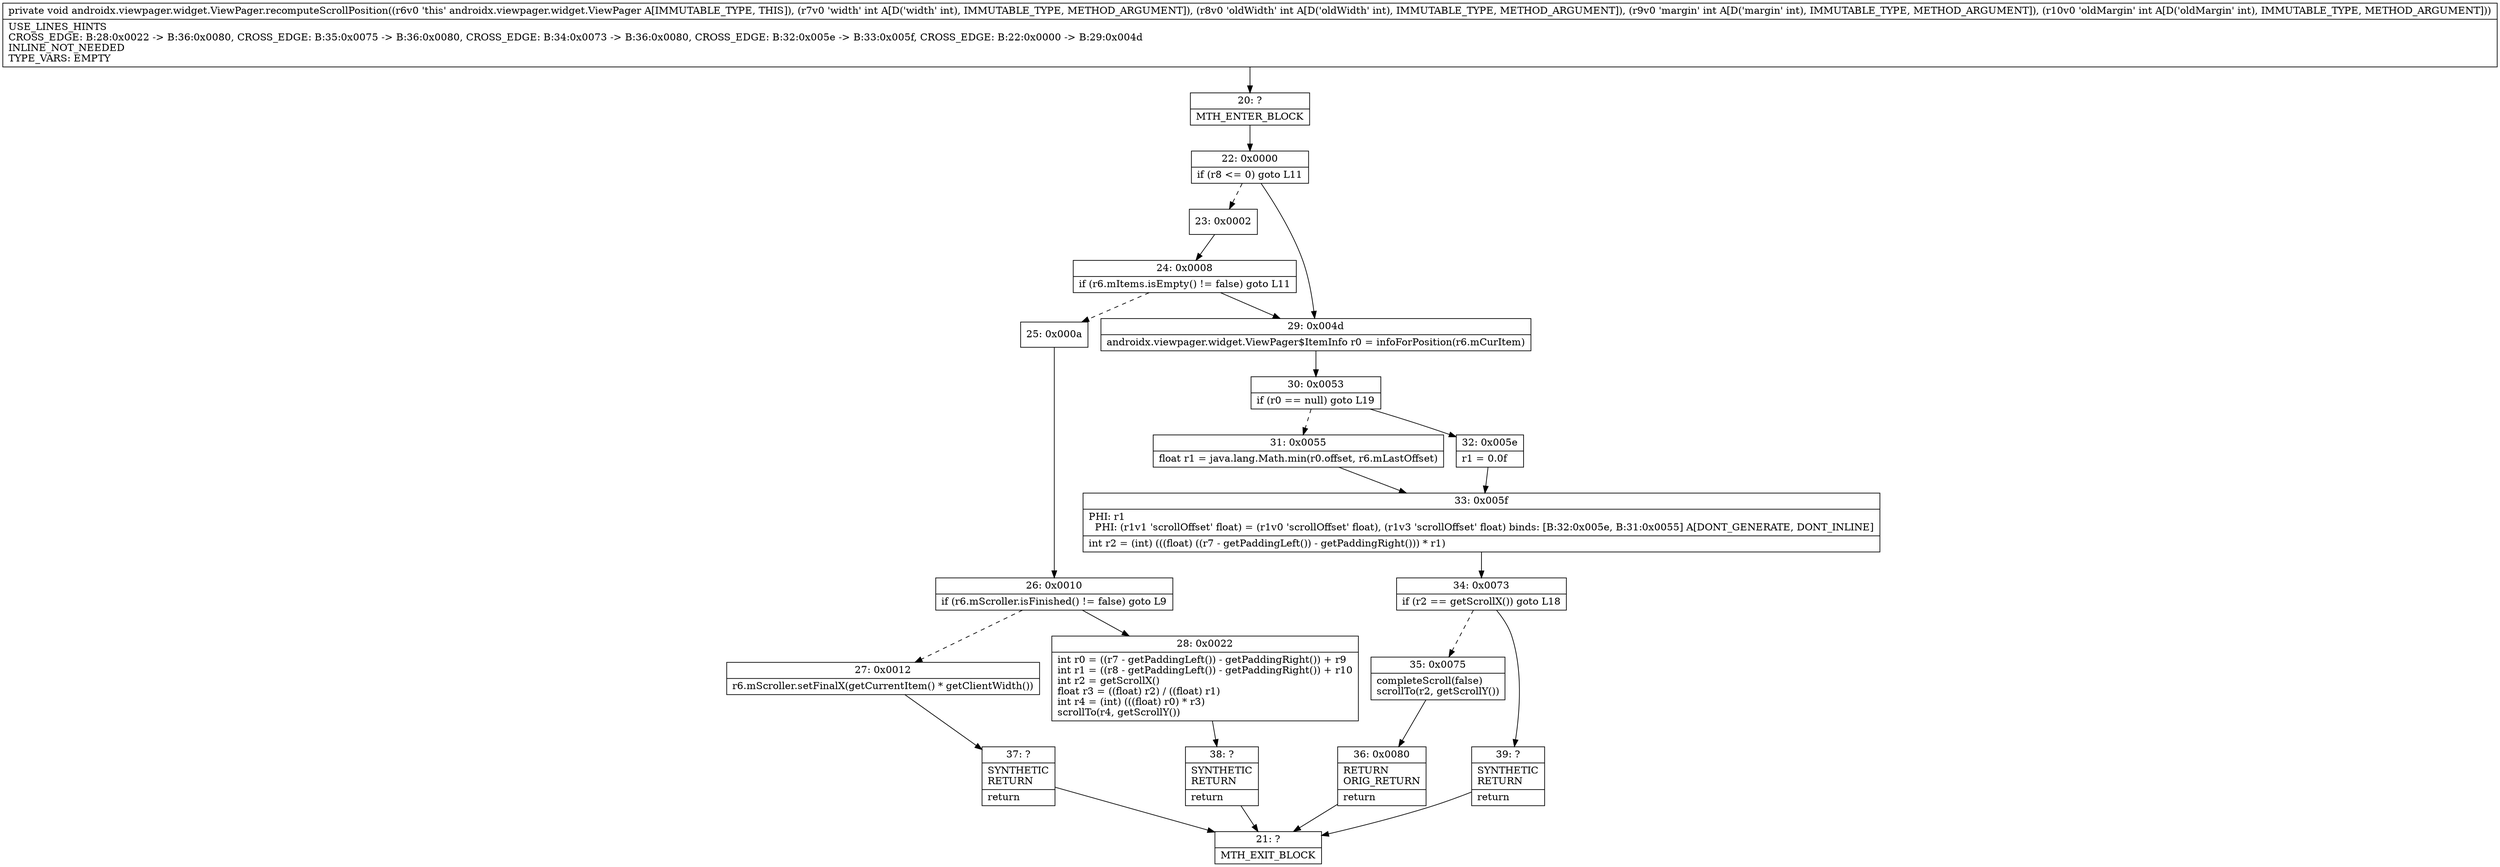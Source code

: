 digraph "CFG forandroidx.viewpager.widget.ViewPager.recomputeScrollPosition(IIII)V" {
Node_20 [shape=record,label="{20\:\ ?|MTH_ENTER_BLOCK\l}"];
Node_22 [shape=record,label="{22\:\ 0x0000|if (r8 \<= 0) goto L11\l}"];
Node_23 [shape=record,label="{23\:\ 0x0002}"];
Node_24 [shape=record,label="{24\:\ 0x0008|if (r6.mItems.isEmpty() != false) goto L11\l}"];
Node_25 [shape=record,label="{25\:\ 0x000a}"];
Node_26 [shape=record,label="{26\:\ 0x0010|if (r6.mScroller.isFinished() != false) goto L9\l}"];
Node_27 [shape=record,label="{27\:\ 0x0012|r6.mScroller.setFinalX(getCurrentItem() * getClientWidth())\l}"];
Node_37 [shape=record,label="{37\:\ ?|SYNTHETIC\lRETURN\l|return\l}"];
Node_21 [shape=record,label="{21\:\ ?|MTH_EXIT_BLOCK\l}"];
Node_28 [shape=record,label="{28\:\ 0x0022|int r0 = ((r7 \- getPaddingLeft()) \- getPaddingRight()) + r9\lint r1 = ((r8 \- getPaddingLeft()) \- getPaddingRight()) + r10\lint r2 = getScrollX()\lfloat r3 = ((float) r2) \/ ((float) r1)\lint r4 = (int) (((float) r0) * r3)\lscrollTo(r4, getScrollY())\l}"];
Node_38 [shape=record,label="{38\:\ ?|SYNTHETIC\lRETURN\l|return\l}"];
Node_29 [shape=record,label="{29\:\ 0x004d|androidx.viewpager.widget.ViewPager$ItemInfo r0 = infoForPosition(r6.mCurItem)\l}"];
Node_30 [shape=record,label="{30\:\ 0x0053|if (r0 == null) goto L19\l}"];
Node_31 [shape=record,label="{31\:\ 0x0055|float r1 = java.lang.Math.min(r0.offset, r6.mLastOffset)\l}"];
Node_33 [shape=record,label="{33\:\ 0x005f|PHI: r1 \l  PHI: (r1v1 'scrollOffset' float) = (r1v0 'scrollOffset' float), (r1v3 'scrollOffset' float) binds: [B:32:0x005e, B:31:0x0055] A[DONT_GENERATE, DONT_INLINE]\l|int r2 = (int) (((float) ((r7 \- getPaddingLeft()) \- getPaddingRight())) * r1)\l}"];
Node_34 [shape=record,label="{34\:\ 0x0073|if (r2 == getScrollX()) goto L18\l}"];
Node_35 [shape=record,label="{35\:\ 0x0075|completeScroll(false)\lscrollTo(r2, getScrollY())\l}"];
Node_36 [shape=record,label="{36\:\ 0x0080|RETURN\lORIG_RETURN\l|return\l}"];
Node_39 [shape=record,label="{39\:\ ?|SYNTHETIC\lRETURN\l|return\l}"];
Node_32 [shape=record,label="{32\:\ 0x005e|r1 = 0.0f\l}"];
MethodNode[shape=record,label="{private void androidx.viewpager.widget.ViewPager.recomputeScrollPosition((r6v0 'this' androidx.viewpager.widget.ViewPager A[IMMUTABLE_TYPE, THIS]), (r7v0 'width' int A[D('width' int), IMMUTABLE_TYPE, METHOD_ARGUMENT]), (r8v0 'oldWidth' int A[D('oldWidth' int), IMMUTABLE_TYPE, METHOD_ARGUMENT]), (r9v0 'margin' int A[D('margin' int), IMMUTABLE_TYPE, METHOD_ARGUMENT]), (r10v0 'oldMargin' int A[D('oldMargin' int), IMMUTABLE_TYPE, METHOD_ARGUMENT]))  | USE_LINES_HINTS\lCROSS_EDGE: B:28:0x0022 \-\> B:36:0x0080, CROSS_EDGE: B:35:0x0075 \-\> B:36:0x0080, CROSS_EDGE: B:34:0x0073 \-\> B:36:0x0080, CROSS_EDGE: B:32:0x005e \-\> B:33:0x005f, CROSS_EDGE: B:22:0x0000 \-\> B:29:0x004d\lINLINE_NOT_NEEDED\lTYPE_VARS: EMPTY\l}"];
MethodNode -> Node_20;Node_20 -> Node_22;
Node_22 -> Node_23[style=dashed];
Node_22 -> Node_29;
Node_23 -> Node_24;
Node_24 -> Node_25[style=dashed];
Node_24 -> Node_29;
Node_25 -> Node_26;
Node_26 -> Node_27[style=dashed];
Node_26 -> Node_28;
Node_27 -> Node_37;
Node_37 -> Node_21;
Node_28 -> Node_38;
Node_38 -> Node_21;
Node_29 -> Node_30;
Node_30 -> Node_31[style=dashed];
Node_30 -> Node_32;
Node_31 -> Node_33;
Node_33 -> Node_34;
Node_34 -> Node_35[style=dashed];
Node_34 -> Node_39;
Node_35 -> Node_36;
Node_36 -> Node_21;
Node_39 -> Node_21;
Node_32 -> Node_33;
}

